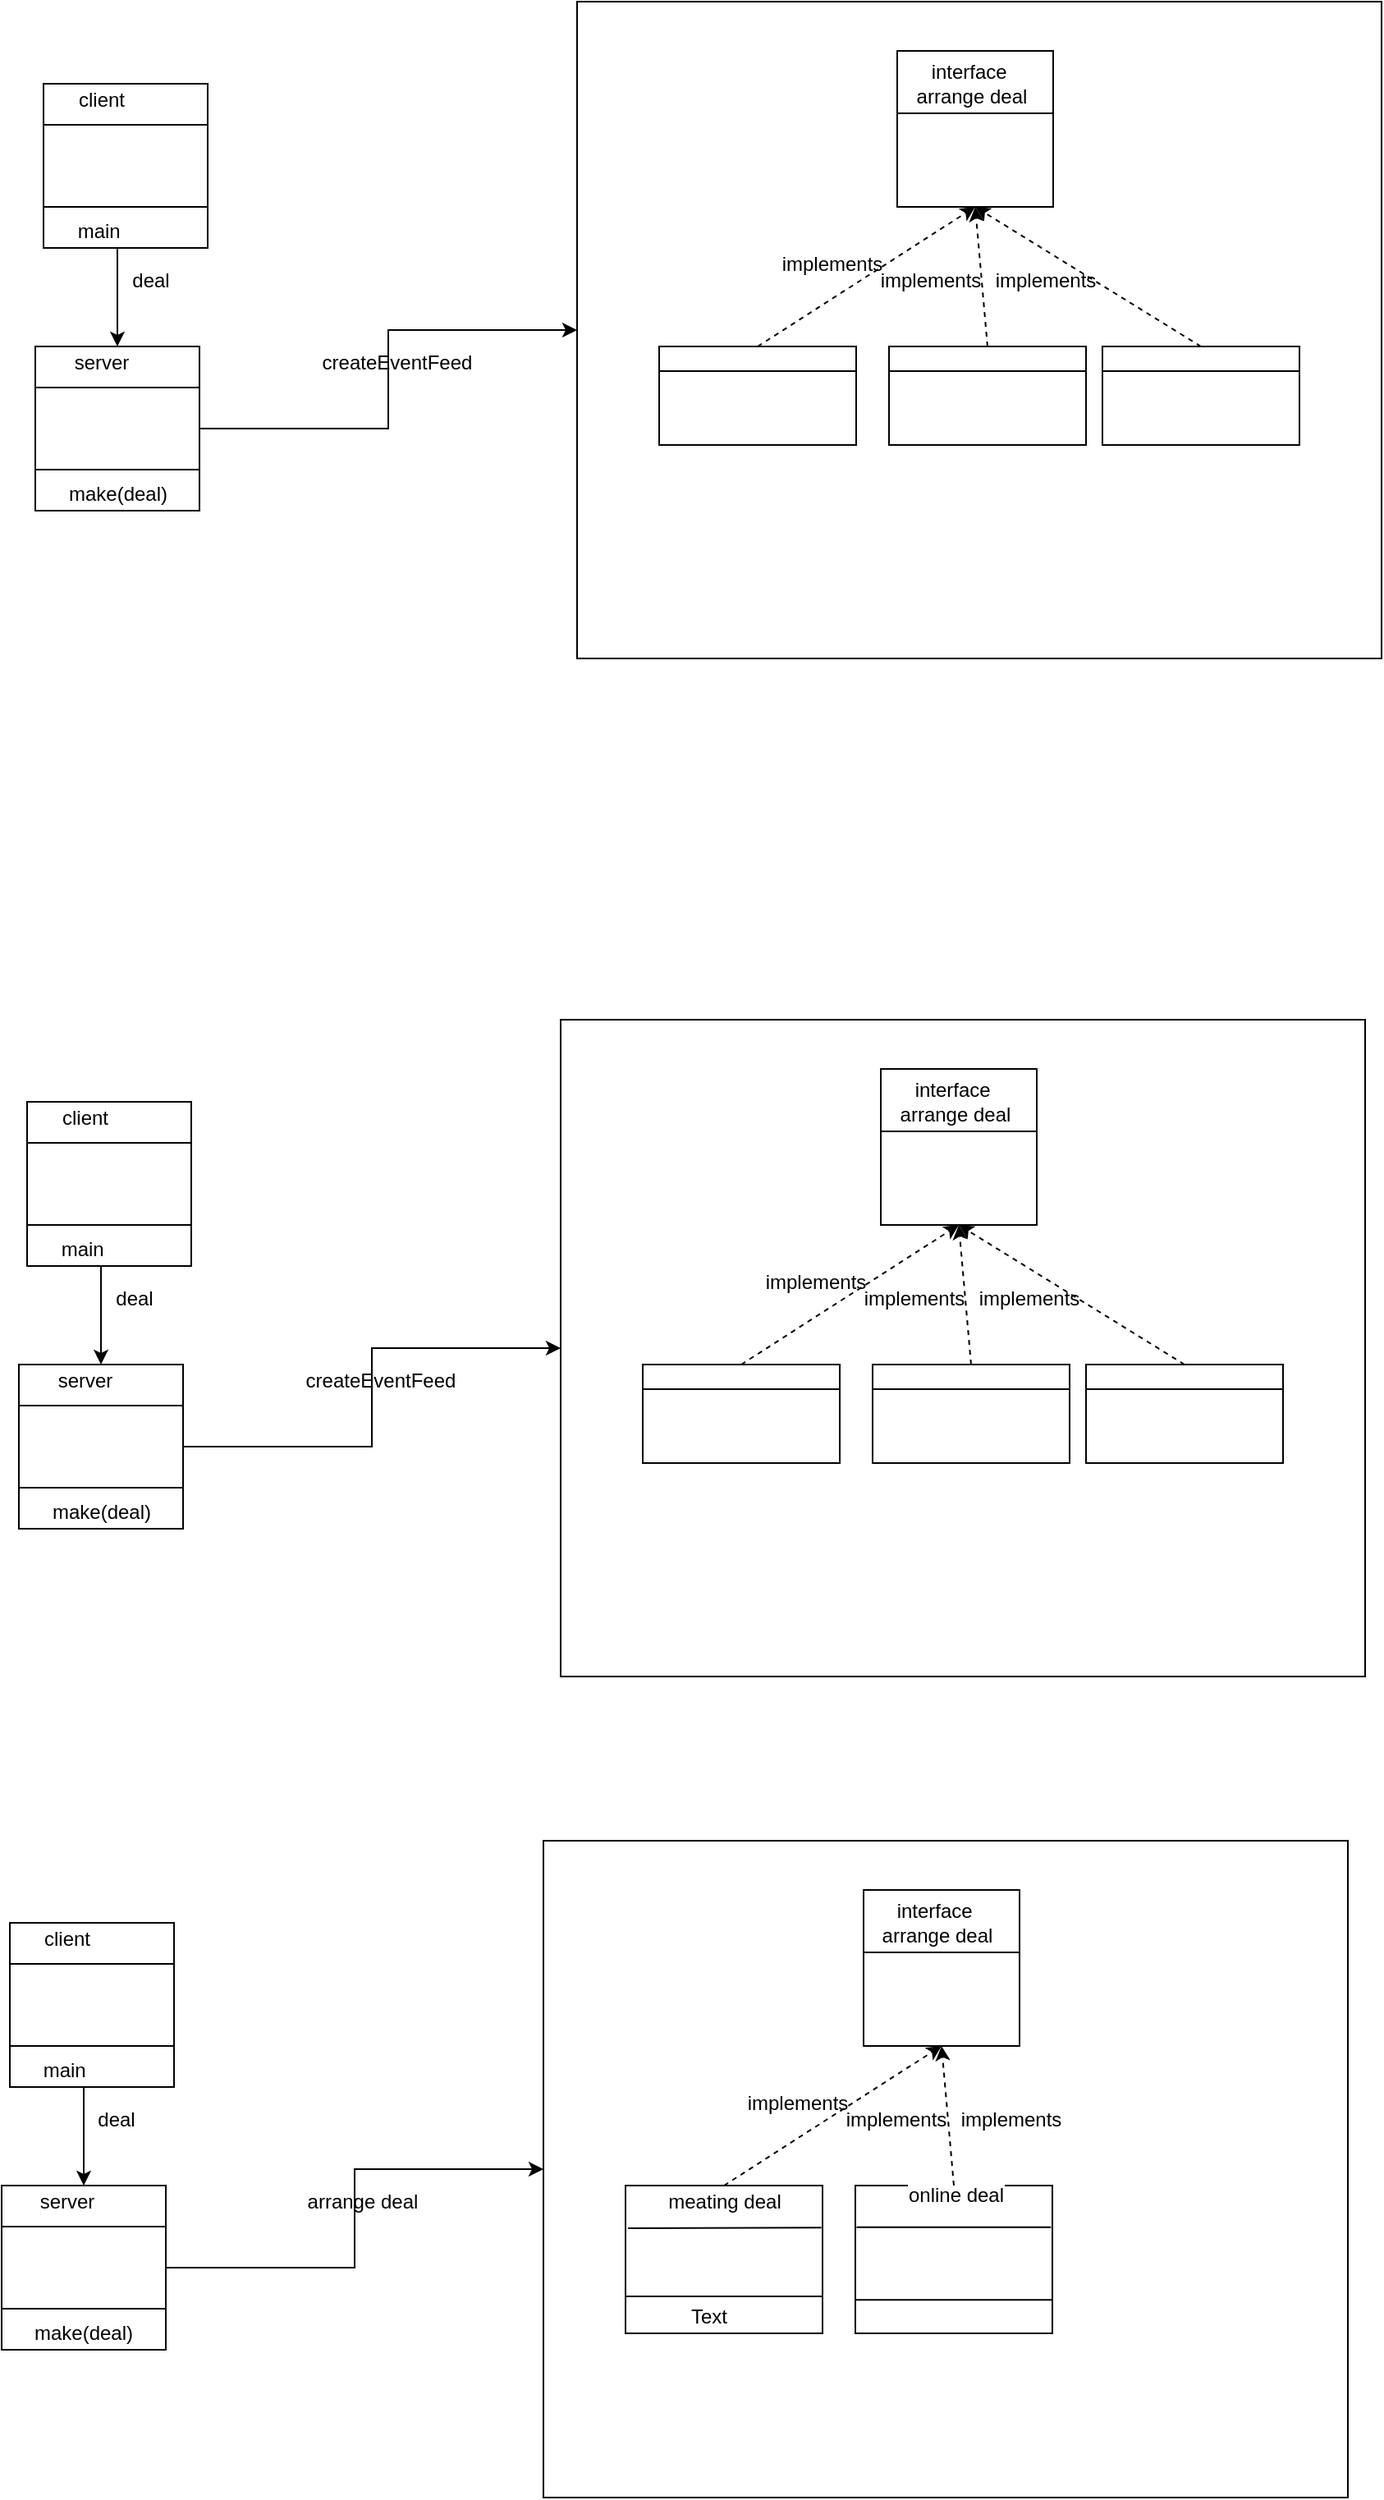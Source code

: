 <mxfile version="10.8.9" type="github"><diagram id="IYKG_AQBSQmK4e2tZDzv" name="Page-1"><mxGraphModel dx="2260" dy="2325" grid="1" gridSize="10" guides="1" tooltips="1" connect="1" arrows="1" fold="1" page="1" pageScale="1" pageWidth="1400" pageHeight="850" math="0" shadow="0"><root><mxCell id="0"/><mxCell id="1" parent="0"/><mxCell id="oEKmNySb5Je6SMR1F6iR-72" value="" style="rounded=0;whiteSpace=wrap;html=1;" vertex="1" parent="1"><mxGeometry x="470" y="1000" width="490" height="400" as="geometry"/></mxCell><mxCell id="oEKmNySb5Je6SMR1F6iR-73" value="" style="whiteSpace=wrap;html=1;aspect=fixed;" vertex="1" parent="1"><mxGeometry x="145" y="1050" width="100" height="100" as="geometry"/></mxCell><mxCell id="oEKmNySb5Je6SMR1F6iR-74" value="" style="endArrow=none;html=1;entryX=1;entryY=0.25;entryDx=0;entryDy=0;exitX=0;exitY=0.25;exitDx=0;exitDy=0;" edge="1" source="oEKmNySb5Je6SMR1F6iR-73" target="oEKmNySb5Je6SMR1F6iR-73" parent="1"><mxGeometry width="50" height="50" relative="1" as="geometry"><mxPoint x="620" y="1410" as="sourcePoint"/><mxPoint x="670" y="1360" as="targetPoint"/></mxGeometry></mxCell><mxCell id="oEKmNySb5Je6SMR1F6iR-75" value="" style="endArrow=none;html=1;entryX=1;entryY=0.75;entryDx=0;entryDy=0;exitX=0;exitY=0.75;exitDx=0;exitDy=0;" edge="1" source="oEKmNySb5Je6SMR1F6iR-73" target="oEKmNySb5Je6SMR1F6iR-73" parent="1"><mxGeometry width="50" height="50" relative="1" as="geometry"><mxPoint x="630" y="1290" as="sourcePoint"/><mxPoint x="710" y="1290" as="targetPoint"/></mxGeometry></mxCell><mxCell id="oEKmNySb5Je6SMR1F6iR-76" value="client" style="text;html=1;strokeColor=none;fillColor=none;align=center;verticalAlign=middle;whiteSpace=wrap;rounded=0;" vertex="1" parent="1"><mxGeometry x="160" y="1050" width="40" height="20" as="geometry"/></mxCell><mxCell id="oEKmNySb5Je6SMR1F6iR-77" value="main&amp;nbsp;" style="text;html=1;strokeColor=none;fillColor=none;align=center;verticalAlign=middle;whiteSpace=wrap;rounded=0;" vertex="1" parent="1"><mxGeometry x="160" y="1130" width="40" height="20" as="geometry"/></mxCell><mxCell id="oEKmNySb5Je6SMR1F6iR-78" value="" style="edgeStyle=orthogonalEdgeStyle;rounded=0;orthogonalLoop=1;jettySize=auto;html=1;entryX=0;entryY=0.5;entryDx=0;entryDy=0;" edge="1" source="oEKmNySb5Je6SMR1F6iR-79" target="oEKmNySb5Je6SMR1F6iR-72" parent="1"><mxGeometry relative="1" as="geometry"><mxPoint x="470" y="1239.667" as="targetPoint"/></mxGeometry></mxCell><mxCell id="oEKmNySb5Je6SMR1F6iR-79" value="" style="whiteSpace=wrap;html=1;aspect=fixed;" vertex="1" parent="1"><mxGeometry x="140" y="1210" width="100" height="100" as="geometry"/></mxCell><mxCell id="oEKmNySb5Je6SMR1F6iR-80" value="" style="endArrow=none;html=1;entryX=1;entryY=0.25;entryDx=0;entryDy=0;exitX=0;exitY=0.25;exitDx=0;exitDy=0;" edge="1" source="oEKmNySb5Je6SMR1F6iR-79" target="oEKmNySb5Je6SMR1F6iR-79" parent="1"><mxGeometry width="50" height="50" relative="1" as="geometry"><mxPoint x="620" y="1570" as="sourcePoint"/><mxPoint x="670" y="1520" as="targetPoint"/></mxGeometry></mxCell><mxCell id="oEKmNySb5Je6SMR1F6iR-81" value="" style="endArrow=none;html=1;entryX=1;entryY=0.75;entryDx=0;entryDy=0;exitX=0;exitY=0.75;exitDx=0;exitDy=0;" edge="1" source="oEKmNySb5Je6SMR1F6iR-79" target="oEKmNySb5Je6SMR1F6iR-79" parent="1"><mxGeometry width="50" height="50" relative="1" as="geometry"><mxPoint x="630" y="1450" as="sourcePoint"/><mxPoint x="710" y="1450" as="targetPoint"/></mxGeometry></mxCell><mxCell id="oEKmNySb5Je6SMR1F6iR-82" value="server" style="text;html=1;strokeColor=none;fillColor=none;align=center;verticalAlign=middle;whiteSpace=wrap;rounded=0;" vertex="1" parent="1"><mxGeometry x="160" y="1210" width="40" height="20" as="geometry"/></mxCell><mxCell id="oEKmNySb5Je6SMR1F6iR-83" value="make(deal)" style="text;html=1;strokeColor=none;fillColor=none;align=center;verticalAlign=middle;whiteSpace=wrap;rounded=0;" vertex="1" parent="1"><mxGeometry x="170" y="1290" width="40" height="20" as="geometry"/></mxCell><mxCell id="oEKmNySb5Je6SMR1F6iR-84" value="" style="endArrow=classic;html=1;entryX=0.75;entryY=0;entryDx=0;entryDy=0;" edge="1" target="oEKmNySb5Je6SMR1F6iR-82" parent="1"><mxGeometry width="50" height="50" relative="1" as="geometry"><mxPoint x="190" y="1150" as="sourcePoint"/><mxPoint x="200" y="1320" as="targetPoint"/></mxGeometry></mxCell><mxCell id="oEKmNySb5Je6SMR1F6iR-85" value="deal" style="text;html=1;strokeColor=none;fillColor=none;align=center;verticalAlign=middle;whiteSpace=wrap;rounded=0;" vertex="1" parent="1"><mxGeometry x="190" y="1160" width="40" height="20" as="geometry"/></mxCell><mxCell id="oEKmNySb5Je6SMR1F6iR-86" value="arrange deal" style="text;html=1;strokeColor=none;fillColor=none;align=center;verticalAlign=middle;whiteSpace=wrap;rounded=0;" vertex="1" parent="1"><mxGeometry x="310" y="1210" width="100" height="20" as="geometry"/></mxCell><mxCell id="oEKmNySb5Je6SMR1F6iR-87" value="" style="whiteSpace=wrap;html=1;aspect=fixed;" vertex="1" parent="1"><mxGeometry x="665" y="1030" width="95" height="95" as="geometry"/></mxCell><mxCell id="oEKmNySb5Je6SMR1F6iR-88" value="interface&amp;nbsp;&lt;br&gt;arrange deal&lt;br&gt;" style="text;html=1;strokeColor=none;fillColor=none;align=center;verticalAlign=middle;whiteSpace=wrap;rounded=0;" vertex="1" parent="1"><mxGeometry x="660" y="1040" width="100" height="20" as="geometry"/></mxCell><mxCell id="oEKmNySb5Je6SMR1F6iR-89" value="" style="endArrow=none;html=1;" edge="1" parent="1"><mxGeometry width="50" height="50" relative="1" as="geometry"><mxPoint x="665" y="1068" as="sourcePoint"/><mxPoint x="760" y="1068" as="targetPoint"/><Array as="points"/></mxGeometry></mxCell><mxCell id="oEKmNySb5Je6SMR1F6iR-90" value="" style="rounded=0;whiteSpace=wrap;html=1;" vertex="1" parent="1"><mxGeometry x="520" y="1210" width="120" height="90" as="geometry"/></mxCell><mxCell id="oEKmNySb5Je6SMR1F6iR-91" value="" style="rounded=0;whiteSpace=wrap;html=1;" vertex="1" parent="1"><mxGeometry x="660" y="1210" width="120" height="90" as="geometry"/></mxCell><mxCell id="oEKmNySb5Je6SMR1F6iR-93" value="" style="endArrow=none;html=1;exitX=0.013;exitY=0.289;exitDx=0;exitDy=0;entryX=0.994;entryY=0.285;entryDx=0;entryDy=0;entryPerimeter=0;exitPerimeter=0;" edge="1" source="oEKmNySb5Je6SMR1F6iR-90" target="oEKmNySb5Je6SMR1F6iR-90" parent="1"><mxGeometry width="50" height="50" relative="1" as="geometry"><mxPoint x="519.948" y="1230.517" as="sourcePoint"/><mxPoint x="614.5" y="1230" as="targetPoint"/><Array as="points"/></mxGeometry></mxCell><mxCell id="oEKmNySb5Je6SMR1F6iR-165" value="meating deal" style="text;html=1;resizable=0;points=[];align=center;verticalAlign=middle;labelBackgroundColor=#ffffff;" vertex="1" connectable="0" parent="oEKmNySb5Je6SMR1F6iR-93"><mxGeometry x="0.089" y="-2" relative="1" as="geometry"><mxPoint x="-5.5" y="-18" as="offset"/></mxGeometry></mxCell><mxCell id="oEKmNySb5Je6SMR1F6iR-166" value="online deal" style="text;html=1;resizable=0;points=[];align=center;verticalAlign=middle;labelBackgroundColor=#ffffff;" vertex="1" connectable="0" parent="oEKmNySb5Je6SMR1F6iR-93"><mxGeometry x="0.089" y="-2" relative="1" as="geometry"><mxPoint x="135" y="-22" as="offset"/></mxGeometry></mxCell><mxCell id="oEKmNySb5Je6SMR1F6iR-94" value="" style="endArrow=none;html=1;exitX=0.006;exitY=0.282;exitDx=0;exitDy=0;entryX=0.993;entryY=0.282;entryDx=0;entryDy=0;entryPerimeter=0;exitPerimeter=0;" edge="1" source="oEKmNySb5Je6SMR1F6iR-91" target="oEKmNySb5Je6SMR1F6iR-91" parent="1"><mxGeometry width="50" height="50" relative="1" as="geometry"><mxPoint x="659.948" y="1230.017" as="sourcePoint"/><mxPoint x="779.069" y="1229.397" as="targetPoint"/><Array as="points"/></mxGeometry></mxCell><mxCell id="oEKmNySb5Je6SMR1F6iR-96" value="" style="endArrow=classic;html=1;entryX=0.5;entryY=1;entryDx=0;entryDy=0;exitX=0.5;exitY=0;exitDx=0;exitDy=0;dashed=1;" edge="1" parent="1" source="oEKmNySb5Je6SMR1F6iR-90" target="oEKmNySb5Je6SMR1F6iR-87"><mxGeometry width="50" height="50" relative="1" as="geometry"><mxPoint x="140" y="1470" as="sourcePoint"/><mxPoint x="190" y="1420" as="targetPoint"/></mxGeometry></mxCell><mxCell id="oEKmNySb5Je6SMR1F6iR-97" value="" style="endArrow=classic;html=1;exitX=0.5;exitY=0;exitDx=0;exitDy=0;dashed=1;entryX=0.5;entryY=1;entryDx=0;entryDy=0;" edge="1" parent="1" source="oEKmNySb5Je6SMR1F6iR-91" target="oEKmNySb5Je6SMR1F6iR-87"><mxGeometry width="50" height="50" relative="1" as="geometry"><mxPoint x="590.333" y="1219.667" as="sourcePoint"/><mxPoint x="637.833" y="1134.667" as="targetPoint"/></mxGeometry></mxCell><mxCell id="oEKmNySb5Je6SMR1F6iR-99" value="implements" style="text;html=1;strokeColor=none;fillColor=none;align=center;verticalAlign=middle;whiteSpace=wrap;rounded=0;" vertex="1" parent="1"><mxGeometry x="605" y="1150" width="40" height="20" as="geometry"/></mxCell><mxCell id="oEKmNySb5Je6SMR1F6iR-100" value="implements" style="text;html=1;strokeColor=none;fillColor=none;align=center;verticalAlign=middle;whiteSpace=wrap;rounded=0;" vertex="1" parent="1"><mxGeometry x="665" y="1160" width="40" height="20" as="geometry"/></mxCell><mxCell id="oEKmNySb5Je6SMR1F6iR-102" value="implements" style="text;html=1;strokeColor=none;fillColor=none;align=center;verticalAlign=middle;whiteSpace=wrap;rounded=0;" vertex="1" parent="1"><mxGeometry x="735" y="1160" width="40" height="20" as="geometry"/></mxCell><mxCell id="oEKmNySb5Je6SMR1F6iR-103" value="" style="rounded=0;whiteSpace=wrap;html=1;" vertex="1" parent="1"><mxGeometry x="480.5" y="500" width="490" height="400" as="geometry"/></mxCell><mxCell id="oEKmNySb5Je6SMR1F6iR-104" value="" style="whiteSpace=wrap;html=1;aspect=fixed;" vertex="1" parent="1"><mxGeometry x="155.5" y="550" width="100" height="100" as="geometry"/></mxCell><mxCell id="oEKmNySb5Je6SMR1F6iR-105" value="" style="endArrow=none;html=1;entryX=1;entryY=0.25;entryDx=0;entryDy=0;exitX=0;exitY=0.25;exitDx=0;exitDy=0;" edge="1" source="oEKmNySb5Je6SMR1F6iR-104" target="oEKmNySb5Je6SMR1F6iR-104" parent="1"><mxGeometry width="50" height="50" relative="1" as="geometry"><mxPoint x="630.5" y="910" as="sourcePoint"/><mxPoint x="680.5" y="860" as="targetPoint"/></mxGeometry></mxCell><mxCell id="oEKmNySb5Je6SMR1F6iR-106" value="" style="endArrow=none;html=1;entryX=1;entryY=0.75;entryDx=0;entryDy=0;exitX=0;exitY=0.75;exitDx=0;exitDy=0;" edge="1" source="oEKmNySb5Je6SMR1F6iR-104" target="oEKmNySb5Je6SMR1F6iR-104" parent="1"><mxGeometry width="50" height="50" relative="1" as="geometry"><mxPoint x="640.5" y="790" as="sourcePoint"/><mxPoint x="720.5" y="790" as="targetPoint"/></mxGeometry></mxCell><mxCell id="oEKmNySb5Je6SMR1F6iR-107" value="client" style="text;html=1;strokeColor=none;fillColor=none;align=center;verticalAlign=middle;whiteSpace=wrap;rounded=0;" vertex="1" parent="1"><mxGeometry x="170.5" y="550" width="40" height="20" as="geometry"/></mxCell><mxCell id="oEKmNySb5Je6SMR1F6iR-108" value="main&amp;nbsp;" style="text;html=1;strokeColor=none;fillColor=none;align=center;verticalAlign=middle;whiteSpace=wrap;rounded=0;" vertex="1" parent="1"><mxGeometry x="170.5" y="630" width="40" height="20" as="geometry"/></mxCell><mxCell id="oEKmNySb5Je6SMR1F6iR-109" value="" style="edgeStyle=orthogonalEdgeStyle;rounded=0;orthogonalLoop=1;jettySize=auto;html=1;entryX=0;entryY=0.5;entryDx=0;entryDy=0;" edge="1" source="oEKmNySb5Je6SMR1F6iR-110" target="oEKmNySb5Je6SMR1F6iR-103" parent="1"><mxGeometry relative="1" as="geometry"><mxPoint x="480.5" y="739.667" as="targetPoint"/></mxGeometry></mxCell><mxCell id="oEKmNySb5Je6SMR1F6iR-110" value="" style="whiteSpace=wrap;html=1;aspect=fixed;" vertex="1" parent="1"><mxGeometry x="150.5" y="710" width="100" height="100" as="geometry"/></mxCell><mxCell id="oEKmNySb5Je6SMR1F6iR-111" value="" style="endArrow=none;html=1;entryX=1;entryY=0.25;entryDx=0;entryDy=0;exitX=0;exitY=0.25;exitDx=0;exitDy=0;" edge="1" source="oEKmNySb5Je6SMR1F6iR-110" target="oEKmNySb5Je6SMR1F6iR-110" parent="1"><mxGeometry width="50" height="50" relative="1" as="geometry"><mxPoint x="630.5" y="1070" as="sourcePoint"/><mxPoint x="680.5" y="1020" as="targetPoint"/></mxGeometry></mxCell><mxCell id="oEKmNySb5Je6SMR1F6iR-112" value="" style="endArrow=none;html=1;entryX=1;entryY=0.75;entryDx=0;entryDy=0;exitX=0;exitY=0.75;exitDx=0;exitDy=0;" edge="1" source="oEKmNySb5Je6SMR1F6iR-110" target="oEKmNySb5Je6SMR1F6iR-110" parent="1"><mxGeometry width="50" height="50" relative="1" as="geometry"><mxPoint x="640.5" y="950" as="sourcePoint"/><mxPoint x="720.5" y="950" as="targetPoint"/></mxGeometry></mxCell><mxCell id="oEKmNySb5Je6SMR1F6iR-113" value="server" style="text;html=1;strokeColor=none;fillColor=none;align=center;verticalAlign=middle;whiteSpace=wrap;rounded=0;" vertex="1" parent="1"><mxGeometry x="170.5" y="710" width="40" height="20" as="geometry"/></mxCell><mxCell id="oEKmNySb5Je6SMR1F6iR-114" value="make(deal)" style="text;html=1;strokeColor=none;fillColor=none;align=center;verticalAlign=middle;whiteSpace=wrap;rounded=0;" vertex="1" parent="1"><mxGeometry x="180.5" y="790" width="40" height="20" as="geometry"/></mxCell><mxCell id="oEKmNySb5Je6SMR1F6iR-115" value="" style="endArrow=classic;html=1;entryX=0.75;entryY=0;entryDx=0;entryDy=0;" edge="1" target="oEKmNySb5Je6SMR1F6iR-113" parent="1"><mxGeometry width="50" height="50" relative="1" as="geometry"><mxPoint x="200.5" y="650" as="sourcePoint"/><mxPoint x="210.5" y="820" as="targetPoint"/></mxGeometry></mxCell><mxCell id="oEKmNySb5Je6SMR1F6iR-116" value="deal" style="text;html=1;strokeColor=none;fillColor=none;align=center;verticalAlign=middle;whiteSpace=wrap;rounded=0;" vertex="1" parent="1"><mxGeometry x="200.5" y="660" width="40" height="20" as="geometry"/></mxCell><mxCell id="oEKmNySb5Je6SMR1F6iR-117" value="createEventFeed" style="text;html=1;strokeColor=none;fillColor=none;align=center;verticalAlign=middle;whiteSpace=wrap;rounded=0;" vertex="1" parent="1"><mxGeometry x="320.5" y="710" width="100" height="20" as="geometry"/></mxCell><mxCell id="oEKmNySb5Je6SMR1F6iR-118" value="" style="whiteSpace=wrap;html=1;aspect=fixed;" vertex="1" parent="1"><mxGeometry x="675.5" y="530" width="95" height="95" as="geometry"/></mxCell><mxCell id="oEKmNySb5Je6SMR1F6iR-119" value="interface&amp;nbsp;&lt;br&gt;arrange deal&lt;br&gt;" style="text;html=1;strokeColor=none;fillColor=none;align=center;verticalAlign=middle;whiteSpace=wrap;rounded=0;" vertex="1" parent="1"><mxGeometry x="670.5" y="540" width="100" height="20" as="geometry"/></mxCell><mxCell id="oEKmNySb5Je6SMR1F6iR-120" value="" style="endArrow=none;html=1;" edge="1" parent="1"><mxGeometry width="50" height="50" relative="1" as="geometry"><mxPoint x="675.5" y="568" as="sourcePoint"/><mxPoint x="770.5" y="568" as="targetPoint"/><Array as="points"/></mxGeometry></mxCell><mxCell id="oEKmNySb5Je6SMR1F6iR-121" value="" style="rounded=0;whiteSpace=wrap;html=1;" vertex="1" parent="1"><mxGeometry x="530.5" y="710" width="120" height="60" as="geometry"/></mxCell><mxCell id="oEKmNySb5Je6SMR1F6iR-122" value="" style="rounded=0;whiteSpace=wrap;html=1;" vertex="1" parent="1"><mxGeometry x="670.5" y="710" width="120" height="60" as="geometry"/></mxCell><mxCell id="oEKmNySb5Je6SMR1F6iR-123" value="" style="rounded=0;whiteSpace=wrap;html=1;" vertex="1" parent="1"><mxGeometry x="800.5" y="710" width="120" height="60" as="geometry"/></mxCell><mxCell id="oEKmNySb5Je6SMR1F6iR-124" value="" style="endArrow=none;html=1;exitX=0;exitY=0.25;exitDx=0;exitDy=0;entryX=1;entryY=0.25;entryDx=0;entryDy=0;" edge="1" source="oEKmNySb5Je6SMR1F6iR-121" target="oEKmNySb5Je6SMR1F6iR-121" parent="1"><mxGeometry width="50" height="50" relative="1" as="geometry"><mxPoint x="530.448" y="730.517" as="sourcePoint"/><mxPoint x="625" y="730" as="targetPoint"/><Array as="points"/></mxGeometry></mxCell><mxCell id="oEKmNySb5Je6SMR1F6iR-125" value="" style="endArrow=none;html=1;exitX=0;exitY=0.25;exitDx=0;exitDy=0;entryX=1;entryY=0.25;entryDx=0;entryDy=0;" edge="1" source="oEKmNySb5Je6SMR1F6iR-122" target="oEKmNySb5Je6SMR1F6iR-122" parent="1"><mxGeometry width="50" height="50" relative="1" as="geometry"><mxPoint x="670.448" y="730.017" as="sourcePoint"/><mxPoint x="789.569" y="729.397" as="targetPoint"/><Array as="points"/></mxGeometry></mxCell><mxCell id="oEKmNySb5Je6SMR1F6iR-126" value="" style="endArrow=none;html=1;exitX=0;exitY=0.25;exitDx=0;exitDy=0;entryX=1;entryY=0.25;entryDx=0;entryDy=0;" edge="1" source="oEKmNySb5Je6SMR1F6iR-123" target="oEKmNySb5Je6SMR1F6iR-123" parent="1"><mxGeometry width="50" height="50" relative="1" as="geometry"><mxPoint x="800.448" y="730.517" as="sourcePoint"/><mxPoint x="919.569" y="729.897" as="targetPoint"/><Array as="points"/></mxGeometry></mxCell><mxCell id="oEKmNySb5Je6SMR1F6iR-127" value="" style="endArrow=classic;html=1;entryX=0.5;entryY=1;entryDx=0;entryDy=0;exitX=0.5;exitY=0;exitDx=0;exitDy=0;dashed=1;" edge="1" source="oEKmNySb5Je6SMR1F6iR-121" target="oEKmNySb5Je6SMR1F6iR-118" parent="1"><mxGeometry width="50" height="50" relative="1" as="geometry"><mxPoint x="150.5" y="970" as="sourcePoint"/><mxPoint x="200.5" y="920" as="targetPoint"/></mxGeometry></mxCell><mxCell id="oEKmNySb5Je6SMR1F6iR-128" value="" style="endArrow=classic;html=1;exitX=0.5;exitY=0;exitDx=0;exitDy=0;dashed=1;entryX=0.5;entryY=1;entryDx=0;entryDy=0;" edge="1" source="oEKmNySb5Je6SMR1F6iR-122" target="oEKmNySb5Je6SMR1F6iR-118" parent="1"><mxGeometry width="50" height="50" relative="1" as="geometry"><mxPoint x="600.833" y="719.667" as="sourcePoint"/><mxPoint x="648.333" y="634.667" as="targetPoint"/></mxGeometry></mxCell><mxCell id="oEKmNySb5Je6SMR1F6iR-129" value="" style="endArrow=classic;html=1;entryX=0.5;entryY=1;entryDx=0;entryDy=0;exitX=0.5;exitY=0;exitDx=0;exitDy=0;dashed=1;" edge="1" source="oEKmNySb5Je6SMR1F6iR-123" target="oEKmNySb5Je6SMR1F6iR-118" parent="1"><mxGeometry width="50" height="50" relative="1" as="geometry"><mxPoint x="740.833" y="719.667" as="sourcePoint"/><mxPoint x="658.333" y="644.667" as="targetPoint"/></mxGeometry></mxCell><mxCell id="oEKmNySb5Je6SMR1F6iR-130" value="implements" style="text;html=1;strokeColor=none;fillColor=none;align=center;verticalAlign=middle;whiteSpace=wrap;rounded=0;" vertex="1" parent="1"><mxGeometry x="615.5" y="650" width="40" height="20" as="geometry"/></mxCell><mxCell id="oEKmNySb5Je6SMR1F6iR-131" value="implements" style="text;html=1;strokeColor=none;fillColor=none;align=center;verticalAlign=middle;whiteSpace=wrap;rounded=0;" vertex="1" parent="1"><mxGeometry x="675.5" y="660" width="40" height="20" as="geometry"/></mxCell><mxCell id="oEKmNySb5Je6SMR1F6iR-132" value="implements" style="text;html=1;strokeColor=none;fillColor=none;align=center;verticalAlign=middle;whiteSpace=wrap;rounded=0;" vertex="1" parent="1"><mxGeometry x="745.5" y="660" width="40" height="20" as="geometry"/></mxCell><mxCell id="oEKmNySb5Je6SMR1F6iR-133" value="" style="rounded=0;whiteSpace=wrap;html=1;" vertex="1" parent="1"><mxGeometry x="490.5" y="-120" width="490" height="400" as="geometry"/></mxCell><mxCell id="oEKmNySb5Je6SMR1F6iR-134" value="" style="whiteSpace=wrap;html=1;aspect=fixed;" vertex="1" parent="1"><mxGeometry x="165.5" y="-70" width="100" height="100" as="geometry"/></mxCell><mxCell id="oEKmNySb5Je6SMR1F6iR-135" value="" style="endArrow=none;html=1;entryX=1;entryY=0.25;entryDx=0;entryDy=0;exitX=0;exitY=0.25;exitDx=0;exitDy=0;" edge="1" source="oEKmNySb5Je6SMR1F6iR-134" target="oEKmNySb5Je6SMR1F6iR-134" parent="1"><mxGeometry width="50" height="50" relative="1" as="geometry"><mxPoint x="640.5" y="290" as="sourcePoint"/><mxPoint x="690.5" y="240" as="targetPoint"/></mxGeometry></mxCell><mxCell id="oEKmNySb5Je6SMR1F6iR-136" value="" style="endArrow=none;html=1;entryX=1;entryY=0.75;entryDx=0;entryDy=0;exitX=0;exitY=0.75;exitDx=0;exitDy=0;" edge="1" source="oEKmNySb5Je6SMR1F6iR-134" target="oEKmNySb5Je6SMR1F6iR-134" parent="1"><mxGeometry width="50" height="50" relative="1" as="geometry"><mxPoint x="650.5" y="170" as="sourcePoint"/><mxPoint x="730.5" y="170" as="targetPoint"/></mxGeometry></mxCell><mxCell id="oEKmNySb5Je6SMR1F6iR-137" value="client" style="text;html=1;strokeColor=none;fillColor=none;align=center;verticalAlign=middle;whiteSpace=wrap;rounded=0;" vertex="1" parent="1"><mxGeometry x="180.5" y="-70" width="40" height="20" as="geometry"/></mxCell><mxCell id="oEKmNySb5Je6SMR1F6iR-138" value="main&amp;nbsp;" style="text;html=1;strokeColor=none;fillColor=none;align=center;verticalAlign=middle;whiteSpace=wrap;rounded=0;" vertex="1" parent="1"><mxGeometry x="180.5" y="10" width="40" height="20" as="geometry"/></mxCell><mxCell id="oEKmNySb5Je6SMR1F6iR-139" value="" style="edgeStyle=orthogonalEdgeStyle;rounded=0;orthogonalLoop=1;jettySize=auto;html=1;entryX=0;entryY=0.5;entryDx=0;entryDy=0;" edge="1" source="oEKmNySb5Je6SMR1F6iR-140" target="oEKmNySb5Je6SMR1F6iR-133" parent="1"><mxGeometry relative="1" as="geometry"><mxPoint x="490.5" y="119.667" as="targetPoint"/></mxGeometry></mxCell><mxCell id="oEKmNySb5Je6SMR1F6iR-140" value="" style="whiteSpace=wrap;html=1;aspect=fixed;" vertex="1" parent="1"><mxGeometry x="160.5" y="90" width="100" height="100" as="geometry"/></mxCell><mxCell id="oEKmNySb5Je6SMR1F6iR-141" value="" style="endArrow=none;html=1;entryX=1;entryY=0.25;entryDx=0;entryDy=0;exitX=0;exitY=0.25;exitDx=0;exitDy=0;" edge="1" source="oEKmNySb5Je6SMR1F6iR-140" target="oEKmNySb5Je6SMR1F6iR-140" parent="1"><mxGeometry width="50" height="50" relative="1" as="geometry"><mxPoint x="640.5" y="450" as="sourcePoint"/><mxPoint x="690.5" y="400" as="targetPoint"/></mxGeometry></mxCell><mxCell id="oEKmNySb5Je6SMR1F6iR-142" value="" style="endArrow=none;html=1;entryX=1;entryY=0.75;entryDx=0;entryDy=0;exitX=0;exitY=0.75;exitDx=0;exitDy=0;" edge="1" source="oEKmNySb5Je6SMR1F6iR-140" target="oEKmNySb5Je6SMR1F6iR-140" parent="1"><mxGeometry width="50" height="50" relative="1" as="geometry"><mxPoint x="650.5" y="330" as="sourcePoint"/><mxPoint x="730.5" y="330" as="targetPoint"/></mxGeometry></mxCell><mxCell id="oEKmNySb5Je6SMR1F6iR-143" value="server" style="text;html=1;strokeColor=none;fillColor=none;align=center;verticalAlign=middle;whiteSpace=wrap;rounded=0;" vertex="1" parent="1"><mxGeometry x="180.5" y="90" width="40" height="20" as="geometry"/></mxCell><mxCell id="oEKmNySb5Je6SMR1F6iR-144" value="make(deal)" style="text;html=1;strokeColor=none;fillColor=none;align=center;verticalAlign=middle;whiteSpace=wrap;rounded=0;" vertex="1" parent="1"><mxGeometry x="190.5" y="170" width="40" height="20" as="geometry"/></mxCell><mxCell id="oEKmNySb5Je6SMR1F6iR-145" value="" style="endArrow=classic;html=1;entryX=0.75;entryY=0;entryDx=0;entryDy=0;" edge="1" target="oEKmNySb5Je6SMR1F6iR-143" parent="1"><mxGeometry width="50" height="50" relative="1" as="geometry"><mxPoint x="210.5" y="30" as="sourcePoint"/><mxPoint x="220.5" y="200" as="targetPoint"/></mxGeometry></mxCell><mxCell id="oEKmNySb5Je6SMR1F6iR-146" value="deal" style="text;html=1;strokeColor=none;fillColor=none;align=center;verticalAlign=middle;whiteSpace=wrap;rounded=0;" vertex="1" parent="1"><mxGeometry x="210.5" y="40" width="40" height="20" as="geometry"/></mxCell><mxCell id="oEKmNySb5Je6SMR1F6iR-147" value="createEventFeed" style="text;html=1;strokeColor=none;fillColor=none;align=center;verticalAlign=middle;whiteSpace=wrap;rounded=0;" vertex="1" parent="1"><mxGeometry x="330.5" y="90" width="100" height="20" as="geometry"/></mxCell><mxCell id="oEKmNySb5Je6SMR1F6iR-148" value="" style="whiteSpace=wrap;html=1;aspect=fixed;" vertex="1" parent="1"><mxGeometry x="685.5" y="-90" width="95" height="95" as="geometry"/></mxCell><mxCell id="oEKmNySb5Je6SMR1F6iR-149" value="interface&amp;nbsp;&lt;br&gt;arrange deal&lt;br&gt;" style="text;html=1;strokeColor=none;fillColor=none;align=center;verticalAlign=middle;whiteSpace=wrap;rounded=0;" vertex="1" parent="1"><mxGeometry x="680.5" y="-80" width="100" height="20" as="geometry"/></mxCell><mxCell id="oEKmNySb5Je6SMR1F6iR-150" value="" style="endArrow=none;html=1;" edge="1" parent="1"><mxGeometry width="50" height="50" relative="1" as="geometry"><mxPoint x="685.5" y="-52" as="sourcePoint"/><mxPoint x="780.5" y="-52" as="targetPoint"/><Array as="points"/></mxGeometry></mxCell><mxCell id="oEKmNySb5Je6SMR1F6iR-151" value="" style="rounded=0;whiteSpace=wrap;html=1;" vertex="1" parent="1"><mxGeometry x="540.5" y="90" width="120" height="60" as="geometry"/></mxCell><mxCell id="oEKmNySb5Je6SMR1F6iR-152" value="" style="rounded=0;whiteSpace=wrap;html=1;" vertex="1" parent="1"><mxGeometry x="680.5" y="90" width="120" height="60" as="geometry"/></mxCell><mxCell id="oEKmNySb5Je6SMR1F6iR-153" value="" style="rounded=0;whiteSpace=wrap;html=1;" vertex="1" parent="1"><mxGeometry x="810.5" y="90" width="120" height="60" as="geometry"/></mxCell><mxCell id="oEKmNySb5Je6SMR1F6iR-154" value="" style="endArrow=none;html=1;exitX=0;exitY=0.25;exitDx=0;exitDy=0;entryX=1;entryY=0.25;entryDx=0;entryDy=0;" edge="1" source="oEKmNySb5Je6SMR1F6iR-151" target="oEKmNySb5Je6SMR1F6iR-151" parent="1"><mxGeometry width="50" height="50" relative="1" as="geometry"><mxPoint x="540.448" y="110.517" as="sourcePoint"/><mxPoint x="635" y="110" as="targetPoint"/><Array as="points"/></mxGeometry></mxCell><mxCell id="oEKmNySb5Je6SMR1F6iR-155" value="" style="endArrow=none;html=1;exitX=0;exitY=0.25;exitDx=0;exitDy=0;entryX=1;entryY=0.25;entryDx=0;entryDy=0;" edge="1" source="oEKmNySb5Je6SMR1F6iR-152" target="oEKmNySb5Je6SMR1F6iR-152" parent="1"><mxGeometry width="50" height="50" relative="1" as="geometry"><mxPoint x="680.448" y="110.017" as="sourcePoint"/><mxPoint x="799.569" y="109.397" as="targetPoint"/><Array as="points"/></mxGeometry></mxCell><mxCell id="oEKmNySb5Je6SMR1F6iR-156" value="" style="endArrow=none;html=1;exitX=0;exitY=0.25;exitDx=0;exitDy=0;entryX=1;entryY=0.25;entryDx=0;entryDy=0;" edge="1" source="oEKmNySb5Je6SMR1F6iR-153" target="oEKmNySb5Je6SMR1F6iR-153" parent="1"><mxGeometry width="50" height="50" relative="1" as="geometry"><mxPoint x="810.448" y="110.517" as="sourcePoint"/><mxPoint x="929.569" y="109.897" as="targetPoint"/><Array as="points"/></mxGeometry></mxCell><mxCell id="oEKmNySb5Je6SMR1F6iR-157" value="" style="endArrow=classic;html=1;entryX=0.5;entryY=1;entryDx=0;entryDy=0;exitX=0.5;exitY=0;exitDx=0;exitDy=0;dashed=1;" edge="1" source="oEKmNySb5Je6SMR1F6iR-151" target="oEKmNySb5Je6SMR1F6iR-148" parent="1"><mxGeometry width="50" height="50" relative="1" as="geometry"><mxPoint x="160.5" y="350" as="sourcePoint"/><mxPoint x="210.5" y="300" as="targetPoint"/></mxGeometry></mxCell><mxCell id="oEKmNySb5Je6SMR1F6iR-158" value="" style="endArrow=classic;html=1;exitX=0.5;exitY=0;exitDx=0;exitDy=0;dashed=1;entryX=0.5;entryY=1;entryDx=0;entryDy=0;" edge="1" source="oEKmNySb5Je6SMR1F6iR-152" target="oEKmNySb5Je6SMR1F6iR-148" parent="1"><mxGeometry width="50" height="50" relative="1" as="geometry"><mxPoint x="610.833" y="99.667" as="sourcePoint"/><mxPoint x="658.333" y="14.667" as="targetPoint"/></mxGeometry></mxCell><mxCell id="oEKmNySb5Je6SMR1F6iR-159" value="" style="endArrow=classic;html=1;entryX=0.5;entryY=1;entryDx=0;entryDy=0;exitX=0.5;exitY=0;exitDx=0;exitDy=0;dashed=1;" edge="1" source="oEKmNySb5Je6SMR1F6iR-153" target="oEKmNySb5Je6SMR1F6iR-148" parent="1"><mxGeometry width="50" height="50" relative="1" as="geometry"><mxPoint x="750.833" y="99.667" as="sourcePoint"/><mxPoint x="668.333" y="24.667" as="targetPoint"/></mxGeometry></mxCell><mxCell id="oEKmNySb5Je6SMR1F6iR-160" value="implements" style="text;html=1;strokeColor=none;fillColor=none;align=center;verticalAlign=middle;whiteSpace=wrap;rounded=0;" vertex="1" parent="1"><mxGeometry x="625.5" y="30" width="40" height="20" as="geometry"/></mxCell><mxCell id="oEKmNySb5Je6SMR1F6iR-161" value="implements" style="text;html=1;strokeColor=none;fillColor=none;align=center;verticalAlign=middle;whiteSpace=wrap;rounded=0;" vertex="1" parent="1"><mxGeometry x="685.5" y="40" width="40" height="20" as="geometry"/></mxCell><mxCell id="oEKmNySb5Je6SMR1F6iR-162" value="implements" style="text;html=1;strokeColor=none;fillColor=none;align=center;verticalAlign=middle;whiteSpace=wrap;rounded=0;" vertex="1" parent="1"><mxGeometry x="755.5" y="40" width="40" height="20" as="geometry"/></mxCell><mxCell id="oEKmNySb5Je6SMR1F6iR-167" value="" style="endArrow=none;html=1;exitX=0;exitY=0.75;exitDx=0;exitDy=0;entryX=1;entryY=0.75;entryDx=0;entryDy=0;" edge="1" parent="1" source="oEKmNySb5Je6SMR1F6iR-90" target="oEKmNySb5Je6SMR1F6iR-90"><mxGeometry width="50" height="50" relative="1" as="geometry"><mxPoint x="523.3" y="1289.2" as="sourcePoint"/><mxPoint x="644.9" y="1290.4" as="targetPoint"/><Array as="points"/></mxGeometry></mxCell><mxCell id="oEKmNySb5Je6SMR1F6iR-170" value="Text" style="text;html=1;strokeColor=none;fillColor=none;align=center;verticalAlign=middle;whiteSpace=wrap;rounded=0;" vertex="1" parent="1"><mxGeometry x="550.5" y="1280" width="40" height="20" as="geometry"/></mxCell><mxCell id="oEKmNySb5Je6SMR1F6iR-171" value="" style="endArrow=none;html=1;exitX=0;exitY=0.75;exitDx=0;exitDy=0;entryX=1;entryY=0.75;entryDx=0;entryDy=0;" edge="1" parent="1"><mxGeometry width="50" height="50" relative="1" as="geometry"><mxPoint x="660" y="1279.6" as="sourcePoint"/><mxPoint x="780" y="1279.6" as="targetPoint"/><Array as="points"/></mxGeometry></mxCell></root></mxGraphModel></diagram></mxfile>